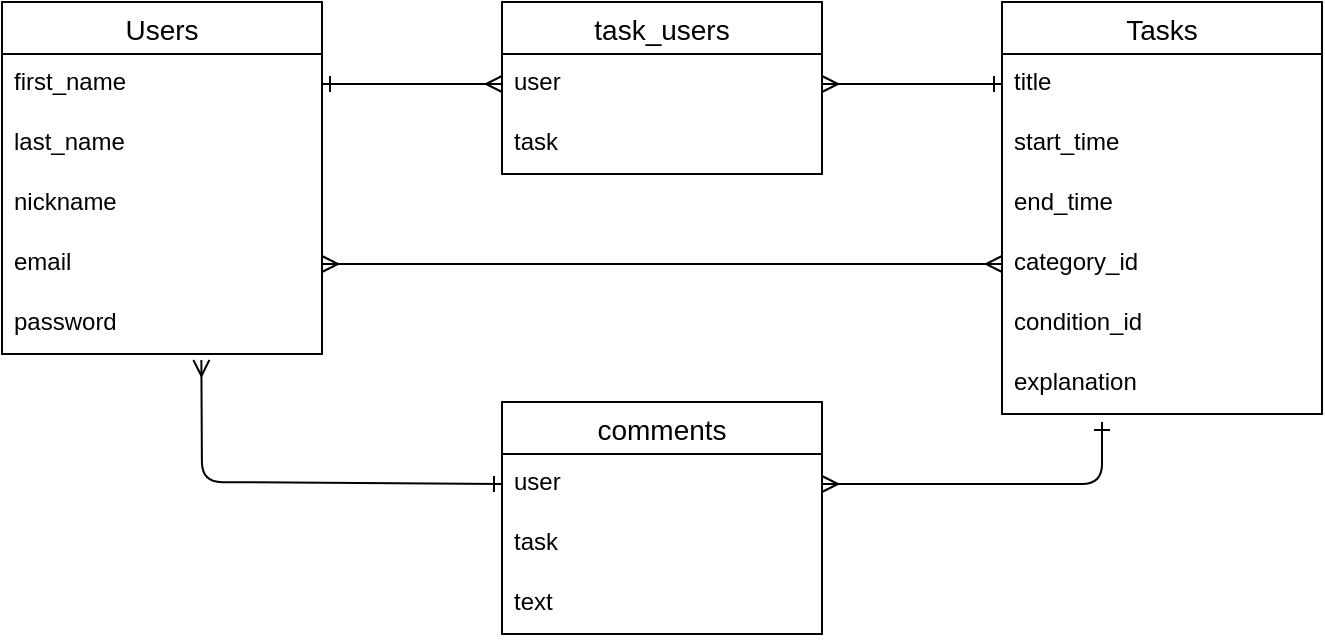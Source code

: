 <mxfile>
    <diagram id="HqpcwoyMUvx7CAjXHo8F" name="ページ1">
        <mxGraphModel dx="839" dy="790" grid="1" gridSize="10" guides="1" tooltips="1" connect="1" arrows="1" fold="1" page="1" pageScale="1" pageWidth="827" pageHeight="1169" math="0" shadow="0">
            <root>
                <mxCell id="0"/>
                <mxCell id="1" parent="0"/>
                <mxCell id="ejUtVkIc4eq8W4QEHBbV-1" value="Users" style="swimlane;fontStyle=0;childLayout=stackLayout;horizontal=1;startSize=26;horizontalStack=0;resizeParent=1;resizeParentMax=0;resizeLast=0;collapsible=1;marginBottom=0;align=center;fontSize=14;" vertex="1" parent="1">
                    <mxGeometry x="50" y="230" width="160" height="176" as="geometry">
                        <mxRectangle x="170" y="230" width="70" height="30" as="alternateBounds"/>
                    </mxGeometry>
                </mxCell>
                <mxCell id="ejUtVkIc4eq8W4QEHBbV-3" value="first_name" style="text;strokeColor=none;fillColor=none;spacingLeft=4;spacingRight=4;overflow=hidden;rotatable=0;points=[[0,0.5],[1,0.5]];portConstraint=eastwest;fontSize=12;" vertex="1" parent="ejUtVkIc4eq8W4QEHBbV-1">
                    <mxGeometry y="26" width="160" height="30" as="geometry"/>
                </mxCell>
                <mxCell id="ejUtVkIc4eq8W4QEHBbV-20" value="last_name" style="text;strokeColor=none;fillColor=none;spacingLeft=4;spacingRight=4;overflow=hidden;rotatable=0;points=[[0,0.5],[1,0.5]];portConstraint=eastwest;fontSize=12;" vertex="1" parent="ejUtVkIc4eq8W4QEHBbV-1">
                    <mxGeometry y="56" width="160" height="30" as="geometry"/>
                </mxCell>
                <mxCell id="ejUtVkIc4eq8W4QEHBbV-21" value="nickname" style="text;strokeColor=none;fillColor=none;spacingLeft=4;spacingRight=4;overflow=hidden;rotatable=0;points=[[0,0.5],[1,0.5]];portConstraint=eastwest;fontSize=12;" vertex="1" parent="ejUtVkIc4eq8W4QEHBbV-1">
                    <mxGeometry y="86" width="160" height="30" as="geometry"/>
                </mxCell>
                <mxCell id="ejUtVkIc4eq8W4QEHBbV-4" value="email" style="text;strokeColor=none;fillColor=none;spacingLeft=4;spacingRight=4;overflow=hidden;rotatable=0;points=[[0,0.5],[1,0.5]];portConstraint=eastwest;fontSize=12;" vertex="1" parent="ejUtVkIc4eq8W4QEHBbV-1">
                    <mxGeometry y="116" width="160" height="30" as="geometry"/>
                </mxCell>
                <mxCell id="ejUtVkIc4eq8W4QEHBbV-17" value="password" style="text;strokeColor=none;fillColor=none;spacingLeft=4;spacingRight=4;overflow=hidden;rotatable=0;points=[[0,0.5],[1,0.5]];portConstraint=eastwest;fontSize=12;" vertex="1" parent="ejUtVkIc4eq8W4QEHBbV-1">
                    <mxGeometry y="146" width="160" height="30" as="geometry"/>
                </mxCell>
                <mxCell id="ejUtVkIc4eq8W4QEHBbV-22" value="Tasks" style="swimlane;fontStyle=0;childLayout=stackLayout;horizontal=1;startSize=26;horizontalStack=0;resizeParent=1;resizeParentMax=0;resizeLast=0;collapsible=1;marginBottom=0;align=center;fontSize=14;" vertex="1" parent="1">
                    <mxGeometry x="550" y="230" width="160" height="206" as="geometry">
                        <mxRectangle x="170" y="230" width="70" height="30" as="alternateBounds"/>
                    </mxGeometry>
                </mxCell>
                <mxCell id="ejUtVkIc4eq8W4QEHBbV-23" value="title" style="text;strokeColor=none;fillColor=none;spacingLeft=4;spacingRight=4;overflow=hidden;rotatable=0;points=[[0,0.5],[1,0.5]];portConstraint=eastwest;fontSize=12;" vertex="1" parent="ejUtVkIc4eq8W4QEHBbV-22">
                    <mxGeometry y="26" width="160" height="30" as="geometry"/>
                </mxCell>
                <mxCell id="ejUtVkIc4eq8W4QEHBbV-24" value="start_time" style="text;strokeColor=none;fillColor=none;spacingLeft=4;spacingRight=4;overflow=hidden;rotatable=0;points=[[0,0.5],[1,0.5]];portConstraint=eastwest;fontSize=12;" vertex="1" parent="ejUtVkIc4eq8W4QEHBbV-22">
                    <mxGeometry y="56" width="160" height="30" as="geometry"/>
                </mxCell>
                <mxCell id="ejUtVkIc4eq8W4QEHBbV-29" value="end_time" style="text;strokeColor=none;fillColor=none;spacingLeft=4;spacingRight=4;overflow=hidden;rotatable=0;points=[[0,0.5],[1,0.5]];portConstraint=eastwest;fontSize=12;" vertex="1" parent="ejUtVkIc4eq8W4QEHBbV-22">
                    <mxGeometry y="86" width="160" height="30" as="geometry"/>
                </mxCell>
                <mxCell id="ejUtVkIc4eq8W4QEHBbV-25" value="category_id" style="text;strokeColor=none;fillColor=none;spacingLeft=4;spacingRight=4;overflow=hidden;rotatable=0;points=[[0,0.5],[1,0.5]];portConstraint=eastwest;fontSize=12;" vertex="1" parent="ejUtVkIc4eq8W4QEHBbV-22">
                    <mxGeometry y="116" width="160" height="30" as="geometry"/>
                </mxCell>
                <mxCell id="ejUtVkIc4eq8W4QEHBbV-26" value="condition_id" style="text;strokeColor=none;fillColor=none;spacingLeft=4;spacingRight=4;overflow=hidden;rotatable=0;points=[[0,0.5],[1,0.5]];portConstraint=eastwest;fontSize=12;" vertex="1" parent="ejUtVkIc4eq8W4QEHBbV-22">
                    <mxGeometry y="146" width="160" height="30" as="geometry"/>
                </mxCell>
                <mxCell id="ejUtVkIc4eq8W4QEHBbV-44" value="explanation" style="text;strokeColor=none;fillColor=none;spacingLeft=4;spacingRight=4;overflow=hidden;rotatable=0;points=[[0,0.5],[1,0.5]];portConstraint=eastwest;fontSize=12;" vertex="1" parent="ejUtVkIc4eq8W4QEHBbV-22">
                    <mxGeometry y="176" width="160" height="30" as="geometry"/>
                </mxCell>
                <mxCell id="ejUtVkIc4eq8W4QEHBbV-31" value="task_users" style="swimlane;fontStyle=0;childLayout=stackLayout;horizontal=1;startSize=26;horizontalStack=0;resizeParent=1;resizeParentMax=0;resizeLast=0;collapsible=1;marginBottom=0;align=center;fontSize=14;" vertex="1" parent="1">
                    <mxGeometry x="300" y="230" width="160" height="86" as="geometry"/>
                </mxCell>
                <mxCell id="ejUtVkIc4eq8W4QEHBbV-33" value="user" style="text;strokeColor=none;fillColor=none;spacingLeft=4;spacingRight=4;overflow=hidden;rotatable=0;points=[[0,0.5],[1,0.5]];portConstraint=eastwest;fontSize=12;" vertex="1" parent="ejUtVkIc4eq8W4QEHBbV-31">
                    <mxGeometry y="26" width="160" height="30" as="geometry"/>
                </mxCell>
                <mxCell id="ejUtVkIc4eq8W4QEHBbV-34" value="task" style="text;strokeColor=none;fillColor=none;spacingLeft=4;spacingRight=4;overflow=hidden;rotatable=0;points=[[0,0.5],[1,0.5]];portConstraint=eastwest;fontSize=12;" vertex="1" parent="ejUtVkIc4eq8W4QEHBbV-31">
                    <mxGeometry y="56" width="160" height="30" as="geometry"/>
                </mxCell>
                <mxCell id="ejUtVkIc4eq8W4QEHBbV-35" value="" style="endArrow=ERmany;html=1;rounded=0;entryX=0;entryY=0.5;entryDx=0;entryDy=0;startArrow=ERone;startFill=0;endFill=0;exitX=1;exitY=0.5;exitDx=0;exitDy=0;" edge="1" parent="1" source="ejUtVkIc4eq8W4QEHBbV-3" target="ejUtVkIc4eq8W4QEHBbV-33">
                    <mxGeometry relative="1" as="geometry">
                        <mxPoint x="334" y="285" as="sourcePoint"/>
                        <mxPoint x="394" y="285" as="targetPoint"/>
                    </mxGeometry>
                </mxCell>
                <mxCell id="ejUtVkIc4eq8W4QEHBbV-39" value="" style="endArrow=ERone;html=1;rounded=0;exitX=1;exitY=0.5;exitDx=0;exitDy=0;entryX=0;entryY=0.5;entryDx=0;entryDy=0;endFill=0;startArrow=ERmany;startFill=0;" edge="1" parent="1" source="ejUtVkIc4eq8W4QEHBbV-33" target="ejUtVkIc4eq8W4QEHBbV-23">
                    <mxGeometry relative="1" as="geometry">
                        <mxPoint x="600" y="272.5" as="sourcePoint"/>
                        <mxPoint x="700" y="272.5" as="targetPoint"/>
                    </mxGeometry>
                </mxCell>
                <mxCell id="ejUtVkIc4eq8W4QEHBbV-40" value="" style="resizable=0;html=1;align=right;verticalAlign=bottom;" connectable="0" vertex="1" parent="ejUtVkIc4eq8W4QEHBbV-39">
                    <mxGeometry x="1" relative="1" as="geometry"/>
                </mxCell>
                <mxCell id="ejUtVkIc4eq8W4QEHBbV-42" value="" style="endArrow=ERmany;html=1;rounded=0;exitX=1;exitY=0.5;exitDx=0;exitDy=0;entryX=0;entryY=0.5;entryDx=0;entryDy=0;startArrow=ERmany;startFill=0;endFill=0;" edge="1" parent="1" source="ejUtVkIc4eq8W4QEHBbV-4" target="ejUtVkIc4eq8W4QEHBbV-25">
                    <mxGeometry relative="1" as="geometry">
                        <mxPoint x="300" y="360" as="sourcePoint"/>
                        <mxPoint x="460" y="360" as="targetPoint"/>
                    </mxGeometry>
                </mxCell>
                <mxCell id="ejUtVkIc4eq8W4QEHBbV-43" value="" style="resizable=0;html=1;align=right;verticalAlign=bottom;" connectable="0" vertex="1" parent="ejUtVkIc4eq8W4QEHBbV-42">
                    <mxGeometry x="1" relative="1" as="geometry"/>
                </mxCell>
                <mxCell id="ejUtVkIc4eq8W4QEHBbV-49" value="comments" style="swimlane;fontStyle=0;childLayout=stackLayout;horizontal=1;startSize=26;horizontalStack=0;resizeParent=1;resizeParentMax=0;resizeLast=0;collapsible=1;marginBottom=0;align=center;fontSize=14;" vertex="1" parent="1">
                    <mxGeometry x="300" y="430" width="160" height="116" as="geometry"/>
                </mxCell>
                <mxCell id="ejUtVkIc4eq8W4QEHBbV-51" value="user" style="text;strokeColor=none;fillColor=none;spacingLeft=4;spacingRight=4;overflow=hidden;rotatable=0;points=[[0,0.5],[1,0.5]];portConstraint=eastwest;fontSize=12;" vertex="1" parent="ejUtVkIc4eq8W4QEHBbV-49">
                    <mxGeometry y="26" width="160" height="30" as="geometry"/>
                </mxCell>
                <mxCell id="ejUtVkIc4eq8W4QEHBbV-52" value="task" style="text;strokeColor=none;fillColor=none;spacingLeft=4;spacingRight=4;overflow=hidden;rotatable=0;points=[[0,0.5],[1,0.5]];portConstraint=eastwest;fontSize=12;" vertex="1" parent="ejUtVkIc4eq8W4QEHBbV-49">
                    <mxGeometry y="56" width="160" height="30" as="geometry"/>
                </mxCell>
                <mxCell id="ejUtVkIc4eq8W4QEHBbV-53" value="text" style="text;strokeColor=none;fillColor=none;spacingLeft=4;spacingRight=4;overflow=hidden;rotatable=0;points=[[0,0.5],[1,0.5]];portConstraint=eastwest;fontSize=12;" vertex="1" parent="ejUtVkIc4eq8W4QEHBbV-49">
                    <mxGeometry y="86" width="160" height="30" as="geometry"/>
                </mxCell>
                <mxCell id="ejUtVkIc4eq8W4QEHBbV-54" style="edgeStyle=none;html=1;exitX=0;exitY=0.5;exitDx=0;exitDy=0;entryX=0.623;entryY=1.1;entryDx=0;entryDy=0;entryPerimeter=0;startArrow=ERone;startFill=0;endArrow=ERmany;endFill=0;" edge="1" parent="1" source="ejUtVkIc4eq8W4QEHBbV-51" target="ejUtVkIc4eq8W4QEHBbV-17">
                    <mxGeometry relative="1" as="geometry">
                        <Array as="points">
                            <mxPoint x="150" y="470"/>
                        </Array>
                    </mxGeometry>
                </mxCell>
                <mxCell id="ejUtVkIc4eq8W4QEHBbV-55" style="edgeStyle=none;html=1;exitX=1;exitY=0.5;exitDx=0;exitDy=0;startArrow=ERmany;startFill=0;endArrow=ERone;endFill=0;" edge="1" parent="1" source="ejUtVkIc4eq8W4QEHBbV-51">
                    <mxGeometry relative="1" as="geometry">
                        <mxPoint x="600" y="440" as="targetPoint"/>
                        <Array as="points">
                            <mxPoint x="600" y="471"/>
                        </Array>
                    </mxGeometry>
                </mxCell>
            </root>
        </mxGraphModel>
    </diagram>
</mxfile>